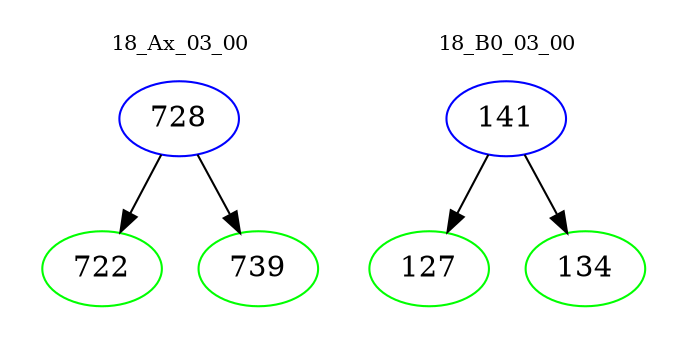 digraph{
subgraph cluster_0 {
color = white
label = "18_Ax_03_00";
fontsize=10;
T0_728 [label="728", color="blue"]
T0_728 -> T0_722 [color="black"]
T0_722 [label="722", color="green"]
T0_728 -> T0_739 [color="black"]
T0_739 [label="739", color="green"]
}
subgraph cluster_1 {
color = white
label = "18_B0_03_00";
fontsize=10;
T1_141 [label="141", color="blue"]
T1_141 -> T1_127 [color="black"]
T1_127 [label="127", color="green"]
T1_141 -> T1_134 [color="black"]
T1_134 [label="134", color="green"]
}
}
